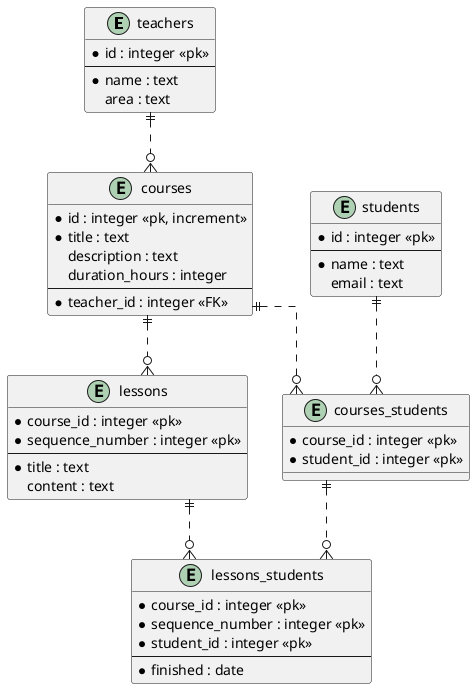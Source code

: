 @startuml

skinparam linetype ortho

entity "teachers" as e01 {
  *id : integer <<pk>>
  --
  *name : text
  area : text
}

entity "courses" as e02 {
  *id : integer <<pk, increment>>
  *title : text
  description : text
  duration_hours : integer
  --
  *teacher_id : integer <<FK>>
}

entity "lessons" as e03 {
  *course_id : integer <<pk>>
  *sequence_number : integer <<pk>>
  --
  *title : text
  content : text
}

entity "students" as e04 {
  *id : integer <<pk>>
  --
  *name : text
  email : text
}

entity "courses_students" as e05 {
  *course_id : integer <<pk>>
  *student_id : integer <<pk>>
}

entity "lessons_students" as e06 {
  *course_id : integer <<pk>>
  *sequence_number : integer <<pk>>
  *student_id : integer <<pk>>
  --
  *finished : date
}

e01 ||..o{ e02
e02 ||..o{ e03
e02 ||..o{ e05
e04 ||..o{ e05
e03 ||..o{ e06
e05 ||..o{ e06

@enduml
